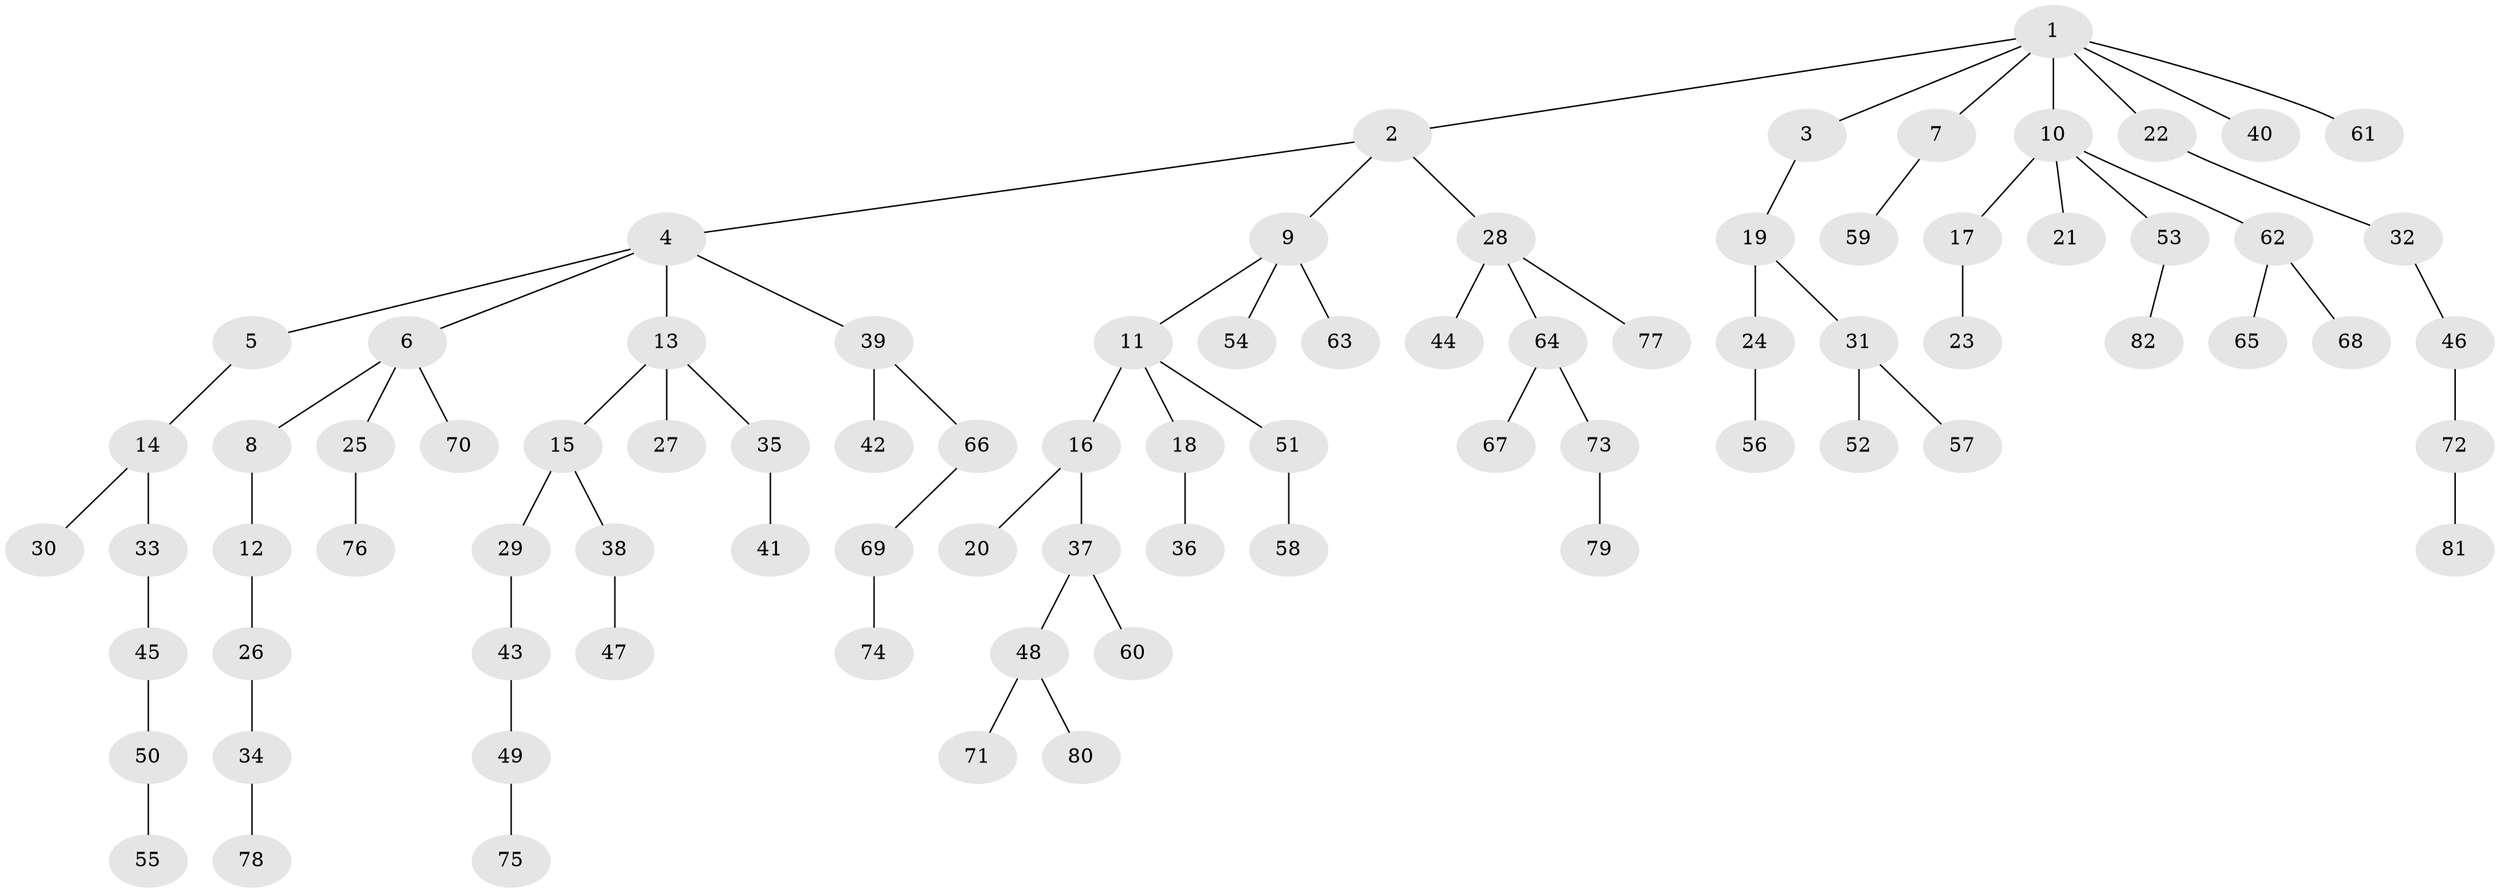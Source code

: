 // original degree distribution, {7: 0.008695652173913044, 4: 0.05217391304347826, 2: 0.25217391304347825, 6: 0.017391304347826087, 5: 0.02608695652173913, 3: 0.16521739130434782, 1: 0.4782608695652174}
// Generated by graph-tools (version 1.1) at 2025/51/03/04/25 22:51:38]
// undirected, 82 vertices, 81 edges
graph export_dot {
  node [color=gray90,style=filled];
  1;
  2;
  3;
  4;
  5;
  6;
  7;
  8;
  9;
  10;
  11;
  12;
  13;
  14;
  15;
  16;
  17;
  18;
  19;
  20;
  21;
  22;
  23;
  24;
  25;
  26;
  27;
  28;
  29;
  30;
  31;
  32;
  33;
  34;
  35;
  36;
  37;
  38;
  39;
  40;
  41;
  42;
  43;
  44;
  45;
  46;
  47;
  48;
  49;
  50;
  51;
  52;
  53;
  54;
  55;
  56;
  57;
  58;
  59;
  60;
  61;
  62;
  63;
  64;
  65;
  66;
  67;
  68;
  69;
  70;
  71;
  72;
  73;
  74;
  75;
  76;
  77;
  78;
  79;
  80;
  81;
  82;
  1 -- 2 [weight=1.0];
  1 -- 3 [weight=1.0];
  1 -- 7 [weight=1.0];
  1 -- 10 [weight=1.0];
  1 -- 22 [weight=1.0];
  1 -- 40 [weight=1.0];
  1 -- 61 [weight=1.0];
  2 -- 4 [weight=1.0];
  2 -- 9 [weight=1.0];
  2 -- 28 [weight=1.0];
  3 -- 19 [weight=1.0];
  4 -- 5 [weight=1.0];
  4 -- 6 [weight=1.0];
  4 -- 13 [weight=1.0];
  4 -- 39 [weight=1.0];
  5 -- 14 [weight=1.0];
  6 -- 8 [weight=1.0];
  6 -- 25 [weight=1.0];
  6 -- 70 [weight=1.0];
  7 -- 59 [weight=1.0];
  8 -- 12 [weight=1.0];
  9 -- 11 [weight=1.0];
  9 -- 54 [weight=1.0];
  9 -- 63 [weight=1.0];
  10 -- 17 [weight=1.0];
  10 -- 21 [weight=1.0];
  10 -- 53 [weight=1.0];
  10 -- 62 [weight=1.0];
  11 -- 16 [weight=1.0];
  11 -- 18 [weight=1.0];
  11 -- 51 [weight=1.0];
  12 -- 26 [weight=1.0];
  13 -- 15 [weight=1.0];
  13 -- 27 [weight=1.0];
  13 -- 35 [weight=1.0];
  14 -- 30 [weight=1.0];
  14 -- 33 [weight=1.0];
  15 -- 29 [weight=1.0];
  15 -- 38 [weight=1.0];
  16 -- 20 [weight=1.0];
  16 -- 37 [weight=1.0];
  17 -- 23 [weight=1.0];
  18 -- 36 [weight=1.0];
  19 -- 24 [weight=1.0];
  19 -- 31 [weight=1.0];
  22 -- 32 [weight=1.0];
  24 -- 56 [weight=1.0];
  25 -- 76 [weight=1.0];
  26 -- 34 [weight=1.0];
  28 -- 44 [weight=1.0];
  28 -- 64 [weight=1.0];
  28 -- 77 [weight=1.0];
  29 -- 43 [weight=1.0];
  31 -- 52 [weight=1.0];
  31 -- 57 [weight=1.0];
  32 -- 46 [weight=1.0];
  33 -- 45 [weight=1.0];
  34 -- 78 [weight=1.0];
  35 -- 41 [weight=1.0];
  37 -- 48 [weight=1.0];
  37 -- 60 [weight=1.0];
  38 -- 47 [weight=1.0];
  39 -- 42 [weight=1.0];
  39 -- 66 [weight=1.0];
  43 -- 49 [weight=1.0];
  45 -- 50 [weight=1.0];
  46 -- 72 [weight=1.0];
  48 -- 71 [weight=1.0];
  48 -- 80 [weight=1.0];
  49 -- 75 [weight=1.0];
  50 -- 55 [weight=1.0];
  51 -- 58 [weight=1.0];
  53 -- 82 [weight=1.0];
  62 -- 65 [weight=1.0];
  62 -- 68 [weight=1.0];
  64 -- 67 [weight=1.0];
  64 -- 73 [weight=1.0];
  66 -- 69 [weight=1.0];
  69 -- 74 [weight=1.0];
  72 -- 81 [weight=1.0];
  73 -- 79 [weight=1.0];
}
